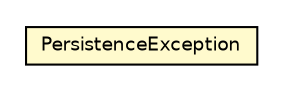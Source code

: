 #!/usr/local/bin/dot
#
# Class diagram 
# Generated by UMLGraph version R5_6 (http://www.umlgraph.org/)
#

digraph G {
	edge [fontname="Helvetica",fontsize=10,labelfontname="Helvetica",labelfontsize=10];
	node [fontname="Helvetica",fontsize=10,shape=plaintext];
	nodesep=0.25;
	ranksep=0.5;
	// net.ljcomputing.exception.PersistenceException
	c134 [label=<<table title="net.ljcomputing.exception.PersistenceException" border="0" cellborder="1" cellspacing="0" cellpadding="2" port="p" bgcolor="lemonChiffon" href="./PersistenceException.html">
		<tr><td><table border="0" cellspacing="0" cellpadding="1">
<tr><td align="center" balign="center"> PersistenceException </td></tr>
		</table></td></tr>
		</table>>, URL="./PersistenceException.html", fontname="Helvetica", fontcolor="black", fontsize=9.0];
}


